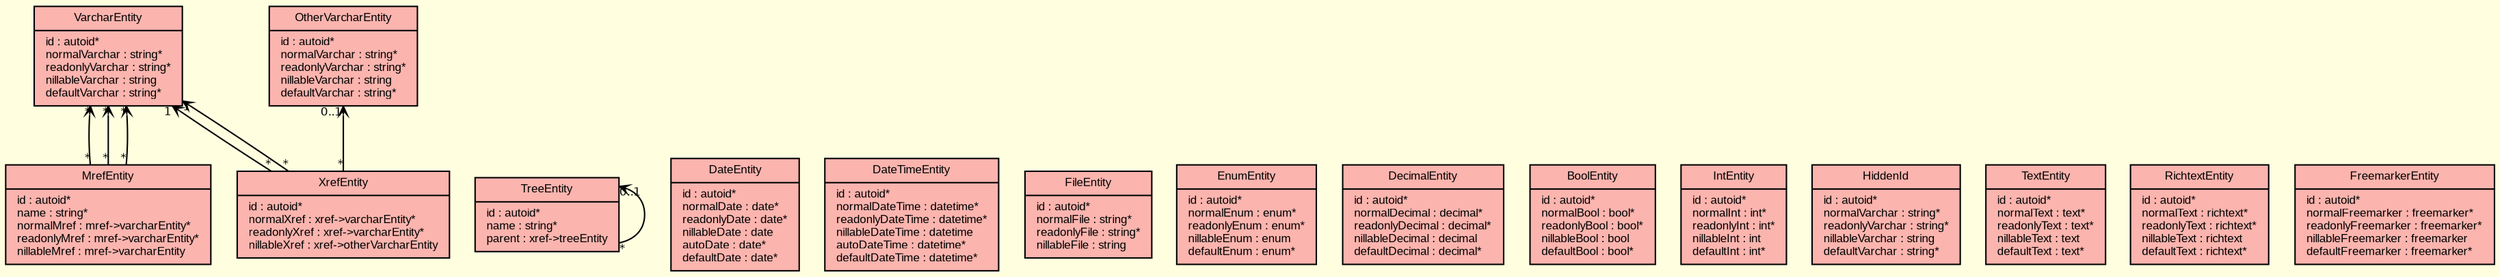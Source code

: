 digraph G {
        color = "white"
		compound = true
		fontname = "Bitstream Vera Sans"
		fontsize = 8
		pagedir="TB"
		rankdir="BT"
		bgcolor = "lightyellow"  
		labelfloat = "true"
		mode = "hier"
		overlap = "false"
		splines = "true"
		layers = "1:2"
		clusterrank = "local"
		outputorder="edgesfirst"

        node [
			fontname = "Arial"
            fontsize = 8
            shape = "record"
            color = "#808080"
            style="filled"
            fillcolor = "white"
            layer = "2"
            colorscheme = pastel19
        ]

        edge [
                fontname = "Bitstream Vera Sans"
                fontsize = 8
                layer = "1"
        ]

/* entities outside modules*/
               "VarcharEntity" [
                	    style = "filled"
                	    fillcolor =  "white"
			        	fontname = "Arial"
			        	fontcolor = "black"
			        	color = "black"
                
                        label = "{VarcharEntity|id : autoid*\lnormalVarchar : string*\lreadonlyVarchar : string*\lnillableVarchar : string\ldefaultVarchar : string*\l}"
                ]

               "OtherVarcharEntity" [
                	    style = "filled"
                	    fillcolor =  "white"
			        	fontname = "Arial"
			        	fontcolor = "black"
			        	color = "black"
                
                        label = "{OtherVarcharEntity|id : autoid*\lnormalVarchar : string*\lreadonlyVarchar : string*\lnillableVarchar : string\ldefaultVarchar : string*\l}"
                ]

               "XrefEntity" [
                	    style = "filled"
                	    fillcolor =  "white"
			        	fontname = "Arial"
			        	fontcolor = "black"
			        	color = "black"
                
                        label = "{XrefEntity|id : autoid*\lnormalXref : xref-&gt;varcharEntity*\lreadonlyXref : xref-&gt;varcharEntity*\lnillableXref : xref-&gt;otherVarcharEntity\l}"
                ]

               "TreeEntity" [
                	    style = "filled"
                	    fillcolor =  "white"
			        	fontname = "Arial"
			        	fontcolor = "black"
			        	color = "black"
                
                        label = "{TreeEntity|id : autoid*\lname : string*\lparent : xref-&gt;treeEntity\l}"
                ]

               "DateEntity" [
                	    style = "filled"
                	    fillcolor =  "white"
			        	fontname = "Arial"
			        	fontcolor = "black"
			        	color = "black"
                
                        label = "{DateEntity|id : autoid*\lnormalDate : date*\lreadonlyDate : date*\lnillableDate : date\lautoDate : date*\ldefaultDate : date*\l}"
                ]

               "DateTimeEntity" [
                	    style = "filled"
                	    fillcolor =  "white"
			        	fontname = "Arial"
			        	fontcolor = "black"
			        	color = "black"
                
                        label = "{DateTimeEntity|id : autoid*\lnormalDateTime : datetime*\lreadonlyDateTime : datetime*\lnillableDateTime : datetime\lautoDateTime : datetime*\ldefaultDateTime : datetime*\l}"
                ]

               "MrefEntity" [
                	    style = "filled"
                	    fillcolor =  "white"
			        	fontname = "Arial"
			        	fontcolor = "black"
			        	color = "black"
                
                        label = "{MrefEntity|id : autoid*\lname : string*\lnormalMref : mref-&gt;varcharEntity*\lreadonlyMref : mref-&gt;varcharEntity*\lnillableMref : mref-&gt;varcharEntity\l}"
                ]

               "FileEntity" [
                	    style = "filled"
                	    fillcolor =  "white"
			        	fontname = "Arial"
			        	fontcolor = "black"
			        	color = "black"
                
                        label = "{FileEntity|id : autoid*\lnormalFile : string*\lreadonlyFile : string*\lnillableFile : string\l}"
                ]

               "EnumEntity" [
                	    style = "filled"
                	    fillcolor =  "white"
			        	fontname = "Arial"
			        	fontcolor = "black"
			        	color = "black"
                
                        label = "{EnumEntity|id : autoid*\lnormalEnum : enum*\lreadonlyEnum : enum*\lnillableEnum : enum\ldefaultEnum : enum*\l}"
                ]

               "DecimalEntity" [
                	    style = "filled"
                	    fillcolor =  "white"
			        	fontname = "Arial"
			        	fontcolor = "black"
			        	color = "black"
                
                        label = "{DecimalEntity|id : autoid*\lnormalDecimal : decimal*\lreadonlyDecimal : decimal*\lnillableDecimal : decimal\ldefaultDecimal : decimal*\l}"
                ]

               "BoolEntity" [
                	    style = "filled"
                	    fillcolor =  "white"
			        	fontname = "Arial"
			        	fontcolor = "black"
			        	color = "black"
                
                        label = "{BoolEntity|id : autoid*\lnormalBool : bool*\lreadonlyBool : bool*\lnillableBool : bool\ldefaultBool : bool*\l}"
                ]

               "IntEntity" [
                	    style = "filled"
                	    fillcolor =  "white"
			        	fontname = "Arial"
			        	fontcolor = "black"
			        	color = "black"
                
                        label = "{IntEntity|id : autoid*\lnormalInt : int*\lreadonlyInt : int*\lnillableInt : int\ldefaultInt : int*\l}"
                ]

               "HiddenId" [
                	    style = "filled"
                	    fillcolor =  "white"
			        	fontname = "Arial"
			        	fontcolor = "black"
			        	color = "black"
                
                        label = "{HiddenId|id : autoid*\lnormalVarchar : string*\lreadonlyVarchar : string*\lnillableVarchar : string\ldefaultVarchar : string*\l}"
                ]

               "TextEntity" [
                	    style = "filled"
                	    fillcolor =  "white"
			        	fontname = "Arial"
			        	fontcolor = "black"
			        	color = "black"
                
                        label = "{TextEntity|id : autoid*\lnormalText : text*\lreadonlyText : text*\lnillableText : text\ldefaultText : text*\l}"
                ]

               "RichtextEntity" [
                	    style = "filled"
                	    fillcolor =  "white"
			        	fontname = "Arial"
			        	fontcolor = "black"
			        	color = "black"
                
                        label = "{RichtextEntity|id : autoid*\lnormalText : richtext*\lreadonlyText : richtext*\lnillableText : richtext\ldefaultText : richtext*\l}"
                ]

               "FreemarkerEntity" [
                	    style = "filled"
                	    fillcolor =  "white"
			        	fontname = "Arial"
			        	fontcolor = "black"
			        	color = "black"
                
                        label = "{FreemarkerEntity|id : autoid*\lnormalFreemarker : freemarker*\lreadonlyFreemarker : freemarker*\lnillableFreemarker : freemarker\ldefaultFreemarker : freemarker*\l}"
                ]

/*entities inside modules*/
/*        subgraph cluster_0 {
        		rankdir = "TB"
        		pagedir = "TB"
                label = "org.molgenis.test.fields"
                labelloc = bottom
				fillcolor = "white"
                style="filled"*/

                "VarcharEntity" [
                	    style = "filled"
                	    fillcolor =  "1"
			        	fontname = "Arial"
			        	fontcolor = "black"
			        	color = "black"
                
                        label = "{VarcharEntity|id : autoid*\lnormalVarchar : string*\lreadonlyVarchar : string*\lnillableVarchar : string\ldefaultVarchar : string*\l}"
                ]
                "OtherVarcharEntity" [
                	    style = "filled"
                	    fillcolor =  "1"
			        	fontname = "Arial"
			        	fontcolor = "black"
			        	color = "black"
                
                        label = "{OtherVarcharEntity|id : autoid*\lnormalVarchar : string*\lreadonlyVarchar : string*\lnillableVarchar : string\ldefaultVarchar : string*\l}"
                ]
                "XrefEntity" [
                	    style = "filled"
                	    fillcolor =  "1"
			        	fontname = "Arial"
			        	fontcolor = "black"
			        	color = "black"
                
                        label = "{XrefEntity|id : autoid*\lnormalXref : xref-&gt;varcharEntity*\lreadonlyXref : xref-&gt;varcharEntity*\lnillableXref : xref-&gt;otherVarcharEntity\l}"
                ]
                "TreeEntity" [
                	    style = "filled"
                	    fillcolor =  "1"
			        	fontname = "Arial"
			        	fontcolor = "black"
			        	color = "black"
                
                        label = "{TreeEntity|id : autoid*\lname : string*\lparent : xref-&gt;treeEntity\l}"
                ]
                "DateEntity" [
                	    style = "filled"
                	    fillcolor =  "1"
			        	fontname = "Arial"
			        	fontcolor = "black"
			        	color = "black"
                
                        label = "{DateEntity|id : autoid*\lnormalDate : date*\lreadonlyDate : date*\lnillableDate : date\lautoDate : date*\ldefaultDate : date*\l}"
                ]
                "DateTimeEntity" [
                	    style = "filled"
                	    fillcolor =  "1"
			        	fontname = "Arial"
			        	fontcolor = "black"
			        	color = "black"
                
                        label = "{DateTimeEntity|id : autoid*\lnormalDateTime : datetime*\lreadonlyDateTime : datetime*\lnillableDateTime : datetime\lautoDateTime : datetime*\ldefaultDateTime : datetime*\l}"
                ]
                "MrefEntity" [
                	    style = "filled"
                	    fillcolor =  "1"
			        	fontname = "Arial"
			        	fontcolor = "black"
			        	color = "black"
                
                        label = "{MrefEntity|id : autoid*\lname : string*\lnormalMref : mref-&gt;varcharEntity*\lreadonlyMref : mref-&gt;varcharEntity*\lnillableMref : mref-&gt;varcharEntity\l}"
                ]
                "FileEntity" [
                	    style = "filled"
                	    fillcolor =  "1"
			        	fontname = "Arial"
			        	fontcolor = "black"
			        	color = "black"
                
                        label = "{FileEntity|id : autoid*\lnormalFile : string*\lreadonlyFile : string*\lnillableFile : string\l}"
                ]
                "EnumEntity" [
                	    style = "filled"
                	    fillcolor =  "1"
			        	fontname = "Arial"
			        	fontcolor = "black"
			        	color = "black"
                
                        label = "{EnumEntity|id : autoid*\lnormalEnum : enum*\lreadonlyEnum : enum*\lnillableEnum : enum\ldefaultEnum : enum*\l}"
                ]
                "DecimalEntity" [
                	    style = "filled"
                	    fillcolor =  "1"
			        	fontname = "Arial"
			        	fontcolor = "black"
			        	color = "black"
                
                        label = "{DecimalEntity|id : autoid*\lnormalDecimal : decimal*\lreadonlyDecimal : decimal*\lnillableDecimal : decimal\ldefaultDecimal : decimal*\l}"
                ]
                "BoolEntity" [
                	    style = "filled"
                	    fillcolor =  "1"
			        	fontname = "Arial"
			        	fontcolor = "black"
			        	color = "black"
                
                        label = "{BoolEntity|id : autoid*\lnormalBool : bool*\lreadonlyBool : bool*\lnillableBool : bool\ldefaultBool : bool*\l}"
                ]
                "IntEntity" [
                	    style = "filled"
                	    fillcolor =  "1"
			        	fontname = "Arial"
			        	fontcolor = "black"
			        	color = "black"
                
                        label = "{IntEntity|id : autoid*\lnormalInt : int*\lreadonlyInt : int*\lnillableInt : int\ldefaultInt : int*\l}"
                ]
                "HiddenId" [
                	    style = "filled"
                	    fillcolor =  "1"
			        	fontname = "Arial"
			        	fontcolor = "black"
			        	color = "black"
                
                        label = "{HiddenId|id : autoid*\lnormalVarchar : string*\lreadonlyVarchar : string*\lnillableVarchar : string\ldefaultVarchar : string*\l}"
                ]
                "TextEntity" [
                	    style = "filled"
                	    fillcolor =  "1"
			        	fontname = "Arial"
			        	fontcolor = "black"
			        	color = "black"
                
                        label = "{TextEntity|id : autoid*\lnormalText : text*\lreadonlyText : text*\lnillableText : text\ldefaultText : text*\l}"
                ]
                "RichtextEntity" [
                	    style = "filled"
                	    fillcolor =  "1"
			        	fontname = "Arial"
			        	fontcolor = "black"
			        	color = "black"
                
                        label = "{RichtextEntity|id : autoid*\lnormalText : richtext*\lreadonlyText : richtext*\lnillableText : richtext\ldefaultText : richtext*\l}"
                ]
                "FreemarkerEntity" [
                	    style = "filled"
                	    fillcolor =  "1"
			        	fontname = "Arial"
			        	fontcolor = "black"
			        	color = "black"
                
                        label = "{FreemarkerEntity|id : autoid*\lnormalFreemarker : freemarker*\lreadonlyFreemarker : freemarker*\lnillableFreemarker : freemarker\ldefaultFreemarker : freemarker*\l}"
                ]
/*        }  */
/*        subgraph cluster_1 {
        		rankdir = "TB"
        		pagedir = "TB"
                label = "org.molgenis.test.inheritance"
                labelloc = bottom
				fillcolor = "white"
                style="filled"*/

/*        }  */
/*        subgraph cluster_2 {
        		rankdir = "TB"
        		pagedir = "TB"
                label = "org.molgenis.test"
                labelloc = bottom
				fillcolor = "white"
                style="filled"*/

/*        }  */

/*interface relationships*/
        edge [
                arrowhead = "empty"
                color = "#808080"
        ]

/*inheritance relationships*/
        edge [
                arrowhead = "empty"
                color = "black"
        ]
        

/*one to many 'xref' foreign key relationships*/
        edge [
                arrowhead = "open"
                arrowsize = 0.6
        ]
		"XrefEntity" -> "VarcharEntity" [
			headlabel = "1"
			taillabel = "*"
		]
		"XrefEntity" -> "VarcharEntity" [
			headlabel = "1"
			taillabel = "*"
		]
		"XrefEntity" -> "OtherVarcharEntity" [
			headlabel = "0..1"
			taillabel = "*"
		]
		"TreeEntity" -> "TreeEntity" [
			headlabel = "0..1"
			taillabel = "*"
		]
        
        
/*many to many 'mref' foreign key relationships*/
        edge [
             arrowtail = "open"
             color = "black"
             headlabel = "*"
             taillabel = "*"
             arrowsize = 0.6
        ]
		"MrefEntity" -> "VarcharEntity"[
			]
		"MrefEntity" -> "VarcharEntity"[
			]
		"MrefEntity" -> "VarcharEntity"[
			]
}